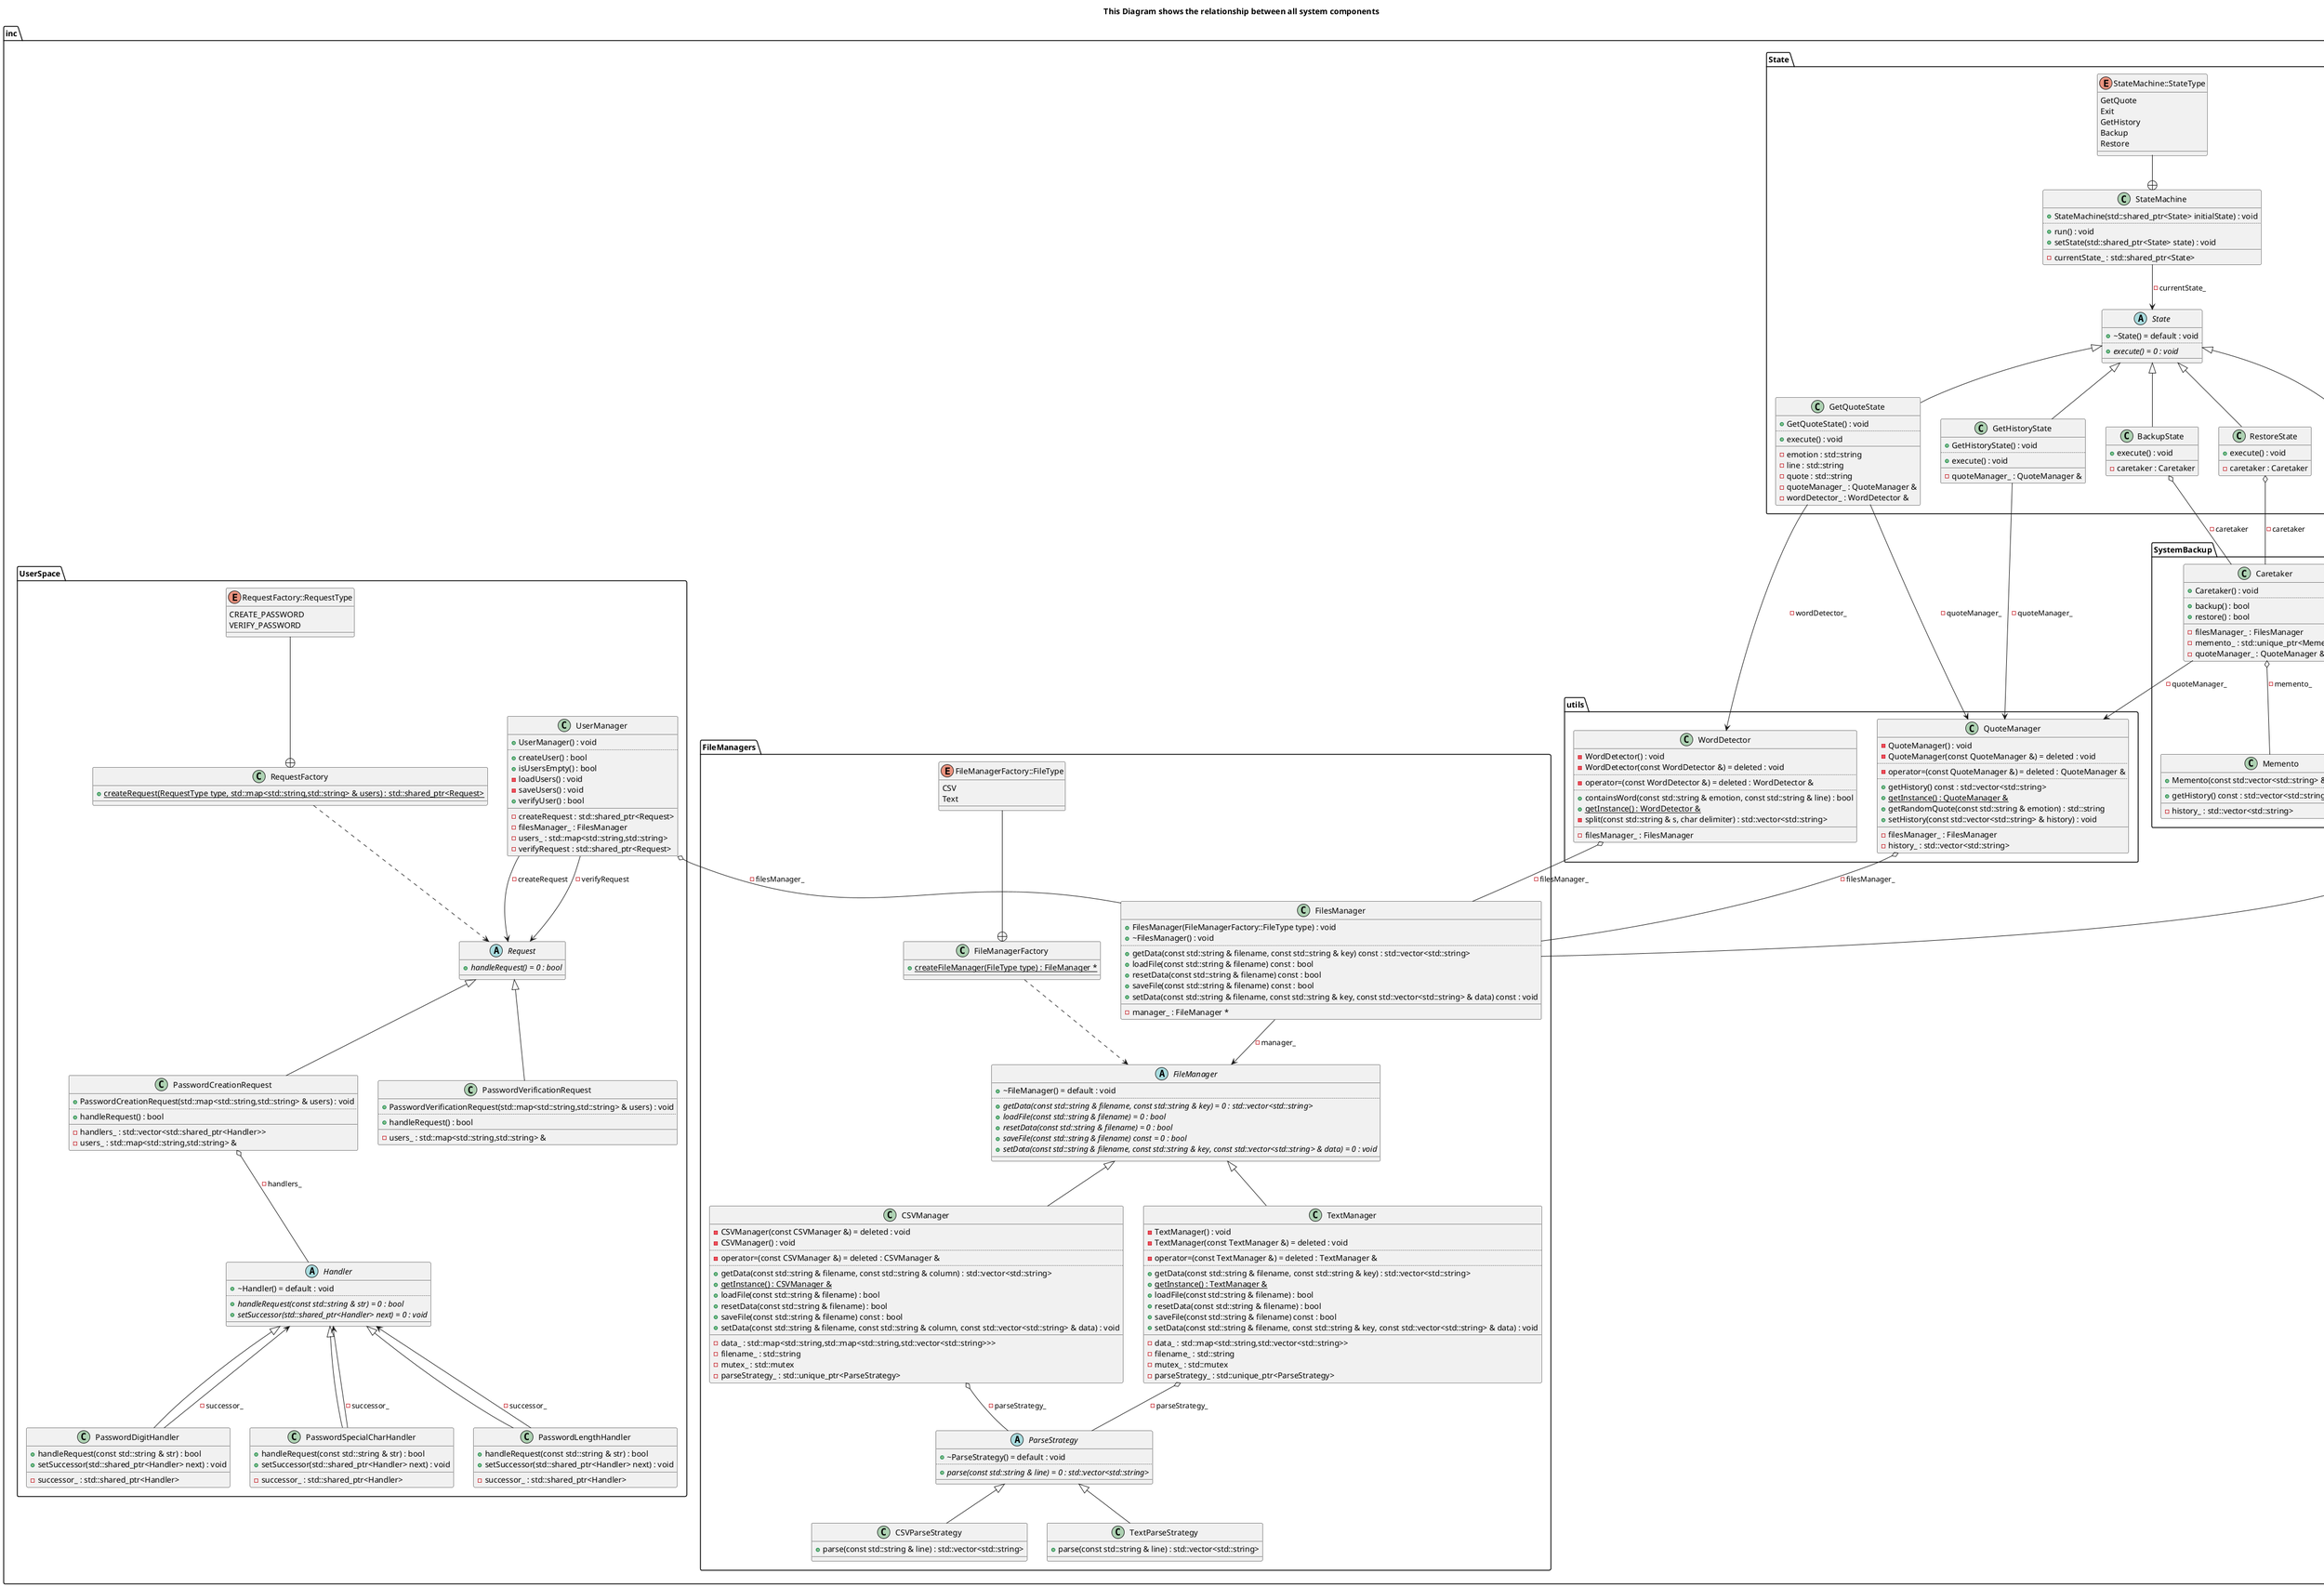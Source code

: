 @startuml
title This Diagram shows the relationship between all system components
package [inc] as C_0000392941554902932752 {
package [FileManagers] as C_0001111627525490536684 {
abstract "ParseStrategy" as C_0000106775899698471070
abstract C_0000106775899698471070 [[classParseStrategy.html{ParseStrategy}]] {
+~ParseStrategy() = default : void [[[{~ParseStrategy}]]]
..
{abstract} +parse(const std::string & line) = 0 : std::vector<std::string> [[[{parse}]]]
__
}
abstract "FileManager" as C_0001762709798774898242
abstract C_0001762709798774898242 [[classFileManager.html{FileManager}]] {
+~FileManager() = default : void [[[{~FileManager}]]]
..
{abstract} +getData(const std::string & filename, const std::string & key) = 0 : std::vector<std::string> [[[{getData}]]]
{abstract} +loadFile(const std::string & filename) = 0 : bool [[[{loadFile}]]]
{abstract} +resetData(const std::string & filename) = 0 : bool [[[{resetData}]]]
{abstract} +saveFile(const std::string & filename) const = 0 : bool [[[{saveFile}]]]
{abstract} +setData(const std::string & filename, const std::string & key, const std::vector<std::string> & data) = 0 : void [[[{setData}]]]
__
}
class "CSVParseStrategy" as C_0000985390514549420001
class C_0000985390514549420001 [[classCSVParseStrategy.html{CSVParseStrategy}]] {
+parse(const std::string & line) : std::vector<std::string> [[[{parse}]]]
__
}
class "CSVManager" as C_0000209334664465276570
class C_0000209334664465276570 [[classCSVManager.html{CSVManager}]] {
-CSVManager(const CSVManager &) = deleted : void [[[{CSVManager}]]]
-CSVManager() : void [[[{CSVManager}]]]
..
-operator=(const CSVManager &) = deleted : CSVManager & [[[{operator=}]]]
..
+getData(const std::string & filename, const std::string & column) : std::vector<std::string> [[[{getData}]]]
{static} +getInstance() : CSVManager & [[[{getInstance}]]]
+loadFile(const std::string & filename) : bool [[[{loadFile}]]]
+resetData(const std::string & filename) : bool [[[{resetData}]]]
+saveFile(const std::string & filename) const : bool [[[{saveFile}]]]
+setData(const std::string & filename, const std::string & column, const std::vector<std::string> & data) : void [[[{setData}]]]
__
-data_ : std::map<std::string,std::map<std::string,std::vector<std::string>>> [[[{data_}]]]
-filename_ : std::string [[[{filename_}]]]
-mutex_ : std::mutex [[[{mutex_}]]]
-parseStrategy_ : std::unique_ptr<ParseStrategy> [[[{parseStrategy_}]]]
}
class "TextParseStrategy" as C_0001366781052303509844
class C_0001366781052303509844 [[classTextParseStrategy.html{TextParseStrategy}]] {
+parse(const std::string & line) : std::vector<std::string> [[[{parse}]]]
__
}
class "TextManager" as C_0000941663537070951489
class C_0000941663537070951489 [[classTextManager.html{TextManager}]] {
-TextManager() : void [[[{TextManager}]]]
-TextManager(const TextManager &) = deleted : void [[[{TextManager}]]]
..
-operator=(const TextManager &) = deleted : TextManager & [[[{operator=}]]]
..
+getData(const std::string & filename, const std::string & key) : std::vector<std::string> [[[{getData}]]]
{static} +getInstance() : TextManager & [[[{getInstance}]]]
+loadFile(const std::string & filename) : bool [[[{loadFile}]]]
+resetData(const std::string & filename) : bool [[[{resetData}]]]
+saveFile(const std::string & filename) const : bool [[[{saveFile}]]]
+setData(const std::string & filename, const std::string & key, const std::vector<std::string> & data) : void [[[{setData}]]]
__
-data_ : std::map<std::string,std::vector<std::string>> [[[{data_}]]]
-filename_ : std::string [[[{filename_}]]]
-mutex_ : std::mutex [[[{mutex_}]]]
-parseStrategy_ : std::unique_ptr<ParseStrategy> [[[{parseStrategy_}]]]
}
class "FileManagerFactory" as C_0000362978639096402652
class C_0000362978639096402652 [[classFileManagerFactory.html{FileManagerFactory}]] {
{static} +createFileManager(FileType type) : FileManager * [[[{createFileManager}]]]
__
}
enum "FileManagerFactory::FileType" as C_0001739866015142771395
enum C_0001739866015142771395 [[enumFileManagerFactory##FileType.html{FileManagerFactory##FileType}]] {
CSV
Text
}
class "FilesManager" as C_0000951998978134492581
class C_0000951998978134492581 [[classFilesManager.html{FilesManager}]] {
+FilesManager(FileManagerFactory::FileType type) : void [[[{FilesManager}]]]
+~FilesManager() : void [[[{~FilesManager}]]]
..
+getData(const std::string & filename, const std::string & key) const : std::vector<std::string> [[[{getData}]]]
+loadFile(const std::string & filename) const : bool [[[{loadFile}]]]
+resetData(const std::string & filename) const : bool [[[{resetData}]]]
+saveFile(const std::string & filename) const : bool [[[{saveFile}]]]
+setData(const std::string & filename, const std::string & key, const std::vector<std::string> & data) const : void [[[{setData}]]]
__
-manager_ : FileManager * [[[{manager_}]]]
}
}
package [utils] as C_0002155265323244072197 {
class "QuoteManager" as C_0002087532763571426051
class C_0002087532763571426051 [[classQuoteManager.html{QuoteManager}]] {
-QuoteManager() : void [[[{QuoteManager}]]]
-QuoteManager(const QuoteManager &) = deleted : void [[[{QuoteManager}]]]
..
-operator=(const QuoteManager &) = deleted : QuoteManager & [[[{operator=}]]]
..
+getHistory() const : std::vector<std::string> [[[{getHistory}]]]
{static} +getInstance() : QuoteManager & [[[{getInstance}]]]
+getRandomQuote(const std::string & emotion) : std::string [[[{getRandomQuote}]]]
+setHistory(const std::vector<std::string> & history) : void [[[{setHistory}]]]
__
-filesManager_ : FilesManager [[[{filesManager_}]]]
-history_ : std::vector<std::string> [[[{history_}]]]
}
class "WordDetector" as C_0001438220128157988994
class C_0001438220128157988994 [[classWordDetector.html{WordDetector}]] {
-WordDetector() : void [[[{WordDetector}]]]
-WordDetector(const WordDetector &) = deleted : void [[[{WordDetector}]]]
..
-operator=(const WordDetector &) = deleted : WordDetector & [[[{operator=}]]]
..
+containsWord(const std::string & emotion, const std::string & line) : bool [[[{containsWord}]]]
{static} +getInstance() : WordDetector & [[[{getInstance}]]]
-split(const std::string & s, char delimiter) : std::vector<std::string> [[[{split}]]]
__
-filesManager_ : FilesManager [[[{filesManager_}]]]
}
}
package [SystemBackup] as C_0001136592463276690933 {
class "Memento" as C_0001705914021101036153
class C_0001705914021101036153 [[classMemento.html{Memento}]] {
+Memento(const std::vector<std::string> & history) : void [[[{Memento}]]]
..
+getHistory() const : std::vector<std::string> [[[{getHistory}]]]
__
-history_ : std::vector<std::string> [[[{history_}]]]
}
class "Caretaker" as C_0001841076516654256738
class C_0001841076516654256738 [[classCaretaker.html{Caretaker}]] {
+Caretaker() : void [[[{Caretaker}]]]
..
+backup() : bool [[[{backup}]]]
+restore() : bool [[[{restore}]]]
__
-filesManager_ : FilesManager [[[{filesManager_}]]]
-memento_ : std::unique_ptr<Memento> [[[{memento_}]]]
-quoteManager_ : QuoteManager & [[[{quoteManager_}]]]
}
}
package [State] as C_0001984235325359594158 {
abstract "State" as C_0001568504200021205102
abstract C_0001568504200021205102 [[classState.html{State}]] {
+~State() = default : void [[[{~State}]]]
..
{abstract} +execute() = 0 : void [[[{execute}]]]
__
}
class "StateMachine" as C_0000809888631143004801
class C_0000809888631143004801 [[classStateMachine.html{StateMachine}]] {
+StateMachine(std::shared_ptr<State> initialState) : void [[[{StateMachine}]]]
..
+run() : void [[[{run}]]]
+setState(std::shared_ptr<State> state) : void [[[{setState}]]]
__
-currentState_ : std::shared_ptr<State> [[[{currentState_}]]]
}
enum "StateMachine::StateType" as C_0000165730520787133096
enum C_0000165730520787133096 [[enumStateMachine##StateType.html{StateMachine##StateType}]] {
GetQuote
Exit
GetHistory
Backup
Restore
}
class "GetQuoteState" as C_0000767830389004106606
class C_0000767830389004106606 [[classGetQuoteState.html{GetQuoteState}]] {
+GetQuoteState() : void [[[{GetQuoteState}]]]
..
+execute() : void [[[{execute}]]]
__
-emotion : std::string [[[{emotion}]]]
-line : std::string [[[{line}]]]
-quote : std::string [[[{quote}]]]
-quoteManager_ : QuoteManager & [[[{quoteManager_}]]]
-wordDetector_ : WordDetector & [[[{wordDetector_}]]]
}
class "GetHistoryState" as C_0000227976704647291789
class C_0000227976704647291789 [[classGetHistoryState.html{GetHistoryState}]] {
+GetHistoryState() : void [[[{GetHistoryState}]]]
..
+execute() : void [[[{execute}]]]
__
-quoteManager_ : QuoteManager & [[[{quoteManager_}]]]
}
class "BackupState" as C_0000241620399623565482
class C_0000241620399623565482 [[classBackupState.html{BackupState}]] {
+execute() : void [[[{execute}]]]
__
-caretaker : Caretaker [[[{caretaker}]]]
}
class "RestoreState" as C_0001109299336978540532
class C_0001109299336978540532 [[classRestoreState.html{RestoreState}]] {
+execute() : void [[[{execute}]]]
__
-caretaker : Caretaker [[[{caretaker}]]]
}
class "ExitState" as C_0000701703073963245770
class C_0000701703073963245770 [[classExitState.html{ExitState}]] {
+execute() : void [[[{execute}]]]
__
}
}
package [UserSpace] as C_0001658485430117366735 {
abstract "Handler" as C_0001327288797420366778
abstract C_0001327288797420366778 [[classHandler.html{Handler}]] {
+~Handler() = default : void [[[{~Handler}]]]
..
{abstract} +handleRequest(const std::string & str) = 0 : bool [[[{handleRequest}]]]
{abstract} +setSuccessor(std::shared_ptr<Handler> next) = 0 : void [[[{setSuccessor}]]]
__
}
class "PasswordLengthHandler" as C_0000926744485612842117
class C_0000926744485612842117 [[classPasswordLengthHandler.html{PasswordLengthHandler}]] {
+handleRequest(const std::string & str) : bool [[[{handleRequest}]]]
+setSuccessor(std::shared_ptr<Handler> next) : void [[[{setSuccessor}]]]
__
-successor_ : std::shared_ptr<Handler> [[[{successor_}]]]
}
class "PasswordDigitHandler" as C_0001915182437812341083
class C_0001915182437812341083 [[classPasswordDigitHandler.html{PasswordDigitHandler}]] {
+handleRequest(const std::string & str) : bool [[[{handleRequest}]]]
+setSuccessor(std::shared_ptr<Handler> next) : void [[[{setSuccessor}]]]
__
-successor_ : std::shared_ptr<Handler> [[[{successor_}]]]
}
class "PasswordSpecialCharHandler" as C_0001547948083618539243
class C_0001547948083618539243 [[classPasswordSpecialCharHandler.html{PasswordSpecialCharHandler}]] {
+handleRequest(const std::string & str) : bool [[[{handleRequest}]]]
+setSuccessor(std::shared_ptr<Handler> next) : void [[[{setSuccessor}]]]
__
-successor_ : std::shared_ptr<Handler> [[[{successor_}]]]
}
abstract "Request" as C_0000544298380591634722
abstract C_0000544298380591634722 [[classRequest.html{Request}]] {
{abstract} +handleRequest() = 0 : bool [[[{handleRequest}]]]
__
}
class "RequestFactory" as C_0000765520116889686140
class C_0000765520116889686140 [[classRequestFactory.html{RequestFactory}]] {
{static} +createRequest(RequestType type, std::map<std::string,std::string> & users) : std::shared_ptr<Request> [[[{createRequest}]]]
__
}
enum "RequestFactory::RequestType" as C_0000488195957427833052
enum C_0000488195957427833052 [[enumRequestFactory##RequestType.html{RequestFactory##RequestType}]] {
CREATE_PASSWORD
VERIFY_PASSWORD
}
class "PasswordCreationRequest" as C_0001202719384412558224
class C_0001202719384412558224 [[classPasswordCreationRequest.html{PasswordCreationRequest}]] {
+PasswordCreationRequest(std::map<std::string,std::string> & users) : void [[[{PasswordCreationRequest}]]]
..
+handleRequest() : bool [[[{handleRequest}]]]
__
-handlers_ : std::vector<std::shared_ptr<Handler>> [[[{handlers_}]]]
-users_ : std::map<std::string,std::string> & [[[{users_}]]]
}
class "PasswordVerificationRequest" as C_0000581188225568213607
class C_0000581188225568213607 [[classPasswordVerificationRequest.html{PasswordVerificationRequest}]] {
+PasswordVerificationRequest(std::map<std::string,std::string> & users) : void [[[{PasswordVerificationRequest}]]]
..
+handleRequest() : bool [[[{handleRequest}]]]
__
-users_ : std::map<std::string,std::string> & [[[{users_}]]]
}
class "UserManager" as C_0001492504959217204985
class C_0001492504959217204985 [[classUserManager.html{UserManager}]] {
+UserManager() : void [[[{UserManager}]]]
..
+createUser() : bool [[[{createUser}]]]
+isUsersEmpty() : bool [[[{isUsersEmpty}]]]
-loadUsers() : void [[[{loadUsers}]]]
-saveUsers() : void [[[{saveUsers}]]]
+verifyUser() : bool [[[{verifyUser}]]]
__
-createRequest : std::shared_ptr<Request> [[[{createRequest}]]]
-filesManager_ : FilesManager [[[{filesManager_}]]]
-users_ : std::map<std::string,std::string> [[[{users_}]]]
-verifyRequest : std::shared_ptr<Request> [[[{verifyRequest}]]]
}
}
}
C_0000106775899698471070 <|-- C_0000985390514549420001
C_0000209334664465276570 o-- C_0000106775899698471070 : -parseStrategy_
C_0001762709798774898242 <|-- C_0000209334664465276570
C_0000106775899698471070 <|-- C_0001366781052303509844
C_0000941663537070951489 o-- C_0000106775899698471070 : -parseStrategy_
C_0001762709798774898242 <|-- C_0000941663537070951489
C_0000362978639096402652 ..> C_0001762709798774898242
C_0001739866015142771395 --+ C_0000362978639096402652
C_0000951998978134492581 --> C_0001762709798774898242 : -manager_
C_0002087532763571426051 o-- C_0000951998978134492581 : -filesManager_
C_0001438220128157988994 o-- C_0000951998978134492581 : -filesManager_
C_0001841076516654256738 o-- C_0001705914021101036153 : -memento_
C_0001841076516654256738 o-- C_0000951998978134492581 : -filesManager_
C_0001841076516654256738 --> C_0002087532763571426051 : -quoteManager_
C_0000809888631143004801 --> C_0001568504200021205102 : -currentState_
C_0000165730520787133096 --+ C_0000809888631143004801
C_0000767830389004106606 --> C_0002087532763571426051 : -quoteManager_
C_0000767830389004106606 --> C_0001438220128157988994 : -wordDetector_
C_0001568504200021205102 <|-- C_0000767830389004106606
C_0000227976704647291789 --> C_0002087532763571426051 : -quoteManager_
C_0001568504200021205102 <|-- C_0000227976704647291789
C_0000241620399623565482 o-- C_0001841076516654256738 : -caretaker
C_0001568504200021205102 <|-- C_0000241620399623565482
C_0001109299336978540532 o-- C_0001841076516654256738 : -caretaker
C_0001568504200021205102 <|-- C_0001109299336978540532
C_0001568504200021205102 <|-- C_0000701703073963245770
C_0000926744485612842117 --> C_0001327288797420366778 : -successor_
C_0001327288797420366778 <|-- C_0000926744485612842117
C_0001915182437812341083 --> C_0001327288797420366778 : -successor_
C_0001327288797420366778 <|-- C_0001915182437812341083
C_0001547948083618539243 --> C_0001327288797420366778 : -successor_
C_0001327288797420366778 <|-- C_0001547948083618539243
C_0000765520116889686140 ..> C_0000544298380591634722
C_0000488195957427833052 --+ C_0000765520116889686140
C_0001202719384412558224 o-- C_0001327288797420366778 : -handlers_
C_0000544298380591634722 <|-- C_0001202719384412558224
C_0000544298380591634722 <|-- C_0000581188225568213607
C_0001492504959217204985 o-- C_0000951998978134492581 : -filesManager_
C_0001492504959217204985 --> C_0000544298380591634722 : -createRequest
C_0001492504959217204985 --> C_0000544298380591634722 : -verifyRequest

'Generated with clang-uml, version 0.5.2
'LLVM version clang version 18.1.1 (https://github.com/llvm/llvm-project.git dba2a75e9c7ef81fe84774ba5eee5e67e01d801a)
@enduml
